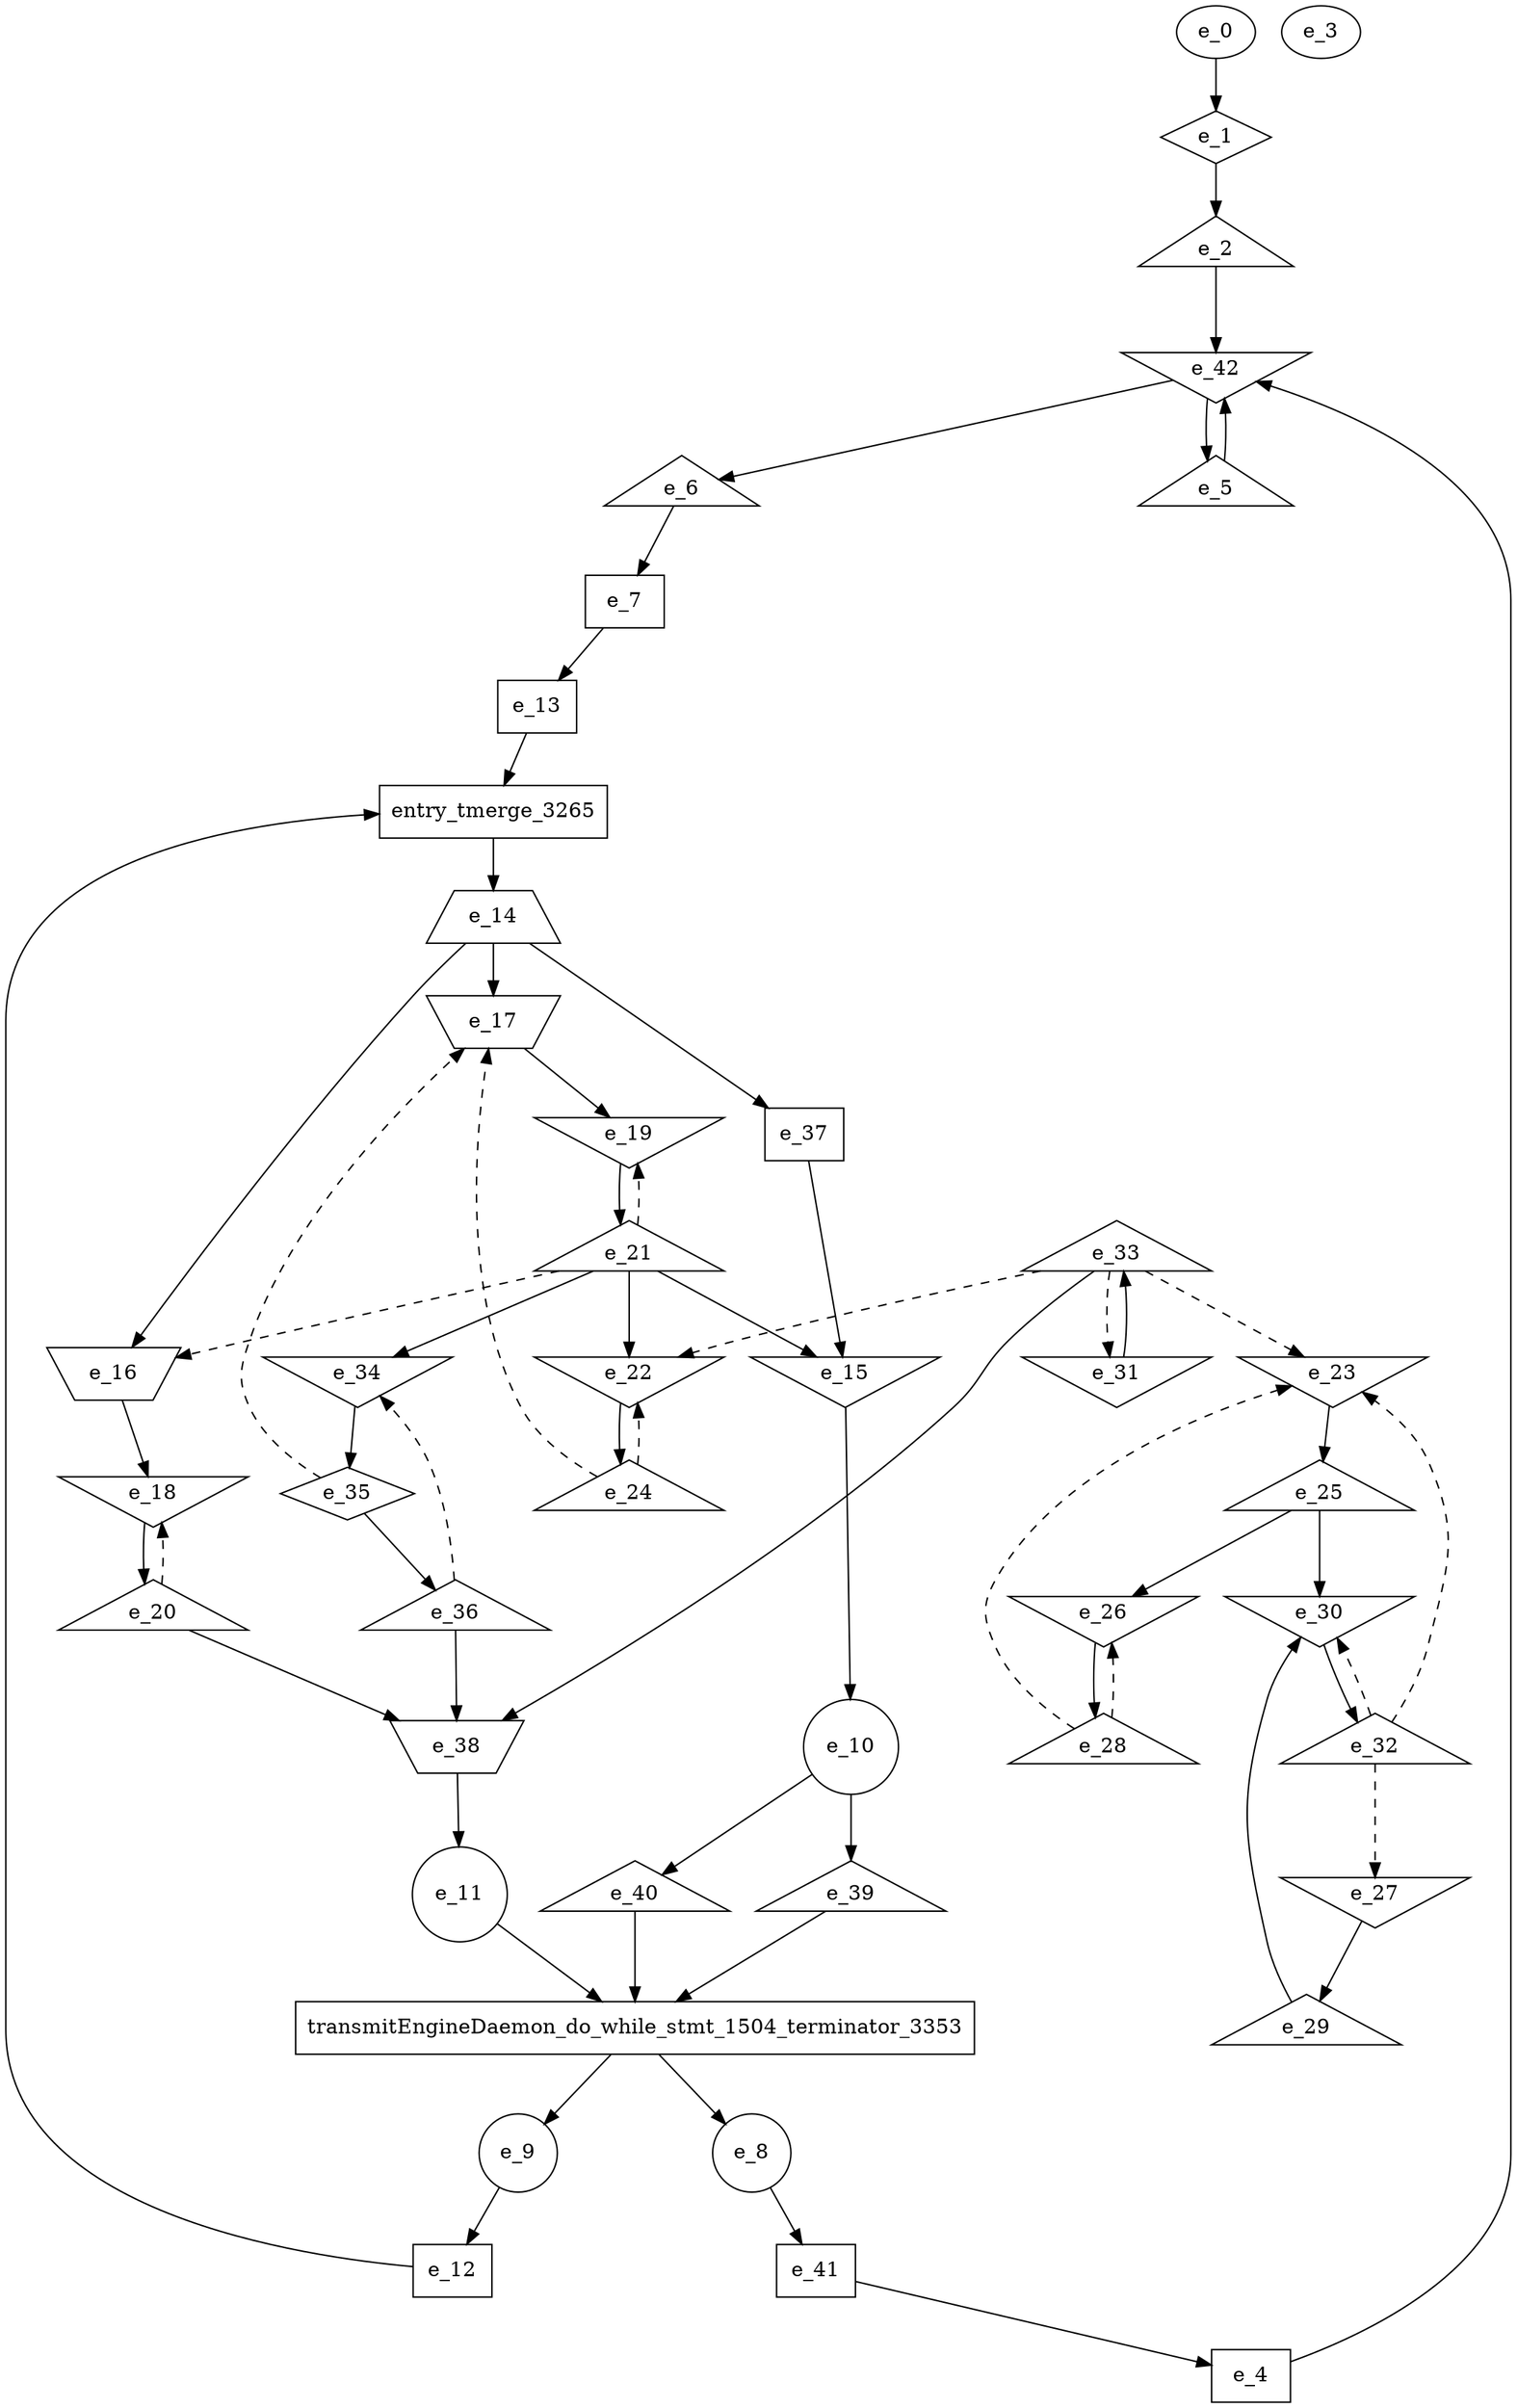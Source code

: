 digraph control_path {
  e_0: entry_node : n ;
  e_1 [shape = diamond];
  e_2 [shape = triangle];
  e_3: exit_node : s ;
  e_4 [shape = dot];
  e_5 [shape = triangle];
  e_6 [shape = triangle];
  e_7 [shape = dot];
  e_8 [shape = circle];
  e_9 [shape = circle];
  e_10 [shape = circle];
  e_11 [shape = circle];
  e_12 [shape = dot];
  e_13 [shape = dot];
  e_14 [shape = trapezium];
  e_15 [shape = invtriangle];
  e_16 [shape = invtrapezium];
  e_17 [shape = invtrapezium];
  e_18 [shape = invtriangle];
  e_19 [shape = invtriangle];
  e_20 [shape = triangle];
  e_21 [shape = triangle];
  e_22 [shape = invtriangle];
  e_23 [shape = invtriangle];
  e_24 [shape = triangle];
  e_25 [shape = triangle];
  e_26 [shape = invtriangle];
  e_27 [shape = invtriangle];
  e_28 [shape = triangle];
  e_29 [shape = triangle];
  e_30 [shape = invtriangle];
  e_31 [shape = invtriangle];
  e_32 [shape = triangle];
  e_33 [shape = triangle];
  e_34 [shape = invtriangle];
  e_35 [shape = diamond];
  e_36 [shape = triangle];
  e_37 [shape = dot];
  e_38 [shape = invtrapezium];
  e_39 [shape = triangle];
  e_40 [shape = triangle];
  e_41 [shape = dot];
  e_42 [shape = invtriangle];
  e_0 -> e_1;
  e_1 -> e_2;
  e_41 -> e_4;
  e_42 -> e_5;
  e_42 -> e_6;
  e_6 -> e_7;
  e_15 -> e_10;
  e_38 -> e_11;
  e_9 -> e_12;
  e_7 -> e_13;
  e_21 -> e_15;
  e_37 -> e_15;
  e_14 -> e_16;
  e_21 -> e_16[style = dashed];
  e_14 -> e_17;
  e_24 -> e_17[style = dashed];
  e_35 -> e_17[style = dashed];
  e_16 -> e_18;
  e_20 -> e_18[style = dashed];
  e_17 -> e_19;
  e_21 -> e_19[style = dashed];
  e_18 -> e_20;
  e_19 -> e_21;
  e_21 -> e_22;
  e_24 -> e_22[style = dashed];
  e_33 -> e_22[style = dashed];
  e_28 -> e_23[style = dashed];
  e_32 -> e_23[style = dashed];
  e_33 -> e_23[style = dashed];
  e_22 -> e_24;
  e_23 -> e_25;
  e_25 -> e_26;
  e_28 -> e_26[style = dashed];
  e_32 -> e_27[style = dashed];
  e_26 -> e_28;
  e_27 -> e_29;
  e_25 -> e_30;
  e_29 -> e_30;
  e_32 -> e_30[style = dashed];
  e_33 -> e_31[style = dashed];
  e_30 -> e_32;
  e_31 -> e_33;
  e_21 -> e_34;
  e_36 -> e_34[style = dashed];
  e_34 -> e_35;
  e_35 -> e_36;
  e_14 -> e_37;
  e_20 -> e_38;
  e_33 -> e_38;
  e_36 -> e_38;
  e_10 -> e_39;
  e_10 -> e_40;
  e_8 -> e_41;
  e_5 -> e_42;
  e_2 -> e_42;
  e_4 -> e_42;
  transmitEngineDaemon_do_while_stmt_1504_terminator_3353 [shape=rectangle];
e_11 -> transmitEngineDaemon_do_while_stmt_1504_terminator_3353;
e_40 -> transmitEngineDaemon_do_while_stmt_1504_terminator_3353;
e_39 -> transmitEngineDaemon_do_while_stmt_1504_terminator_3353;
transmitEngineDaemon_do_while_stmt_1504_terminator_3353 -> e_9;
transmitEngineDaemon_do_while_stmt_1504_terminator_3353 -> e_8;
entry_tmerge_3265 [shape = rectangle]; 
e_12 -> entry_tmerge_3265;
e_13 -> entry_tmerge_3265;
entry_tmerge_3265 -> e_14;
}
